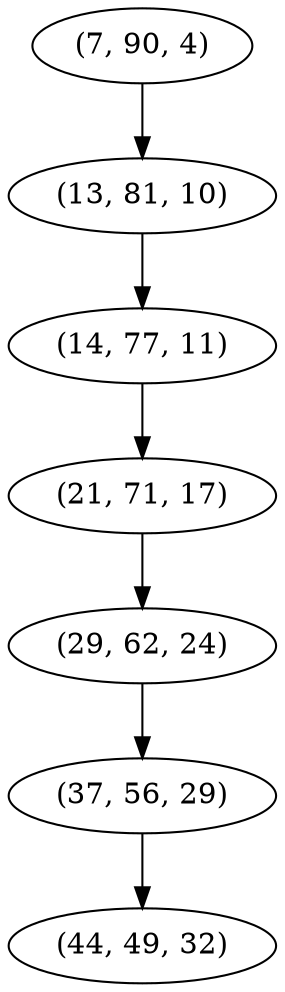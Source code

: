 digraph tree {
    "(7, 90, 4)";
    "(13, 81, 10)";
    "(14, 77, 11)";
    "(21, 71, 17)";
    "(29, 62, 24)";
    "(37, 56, 29)";
    "(44, 49, 32)";
    "(7, 90, 4)" -> "(13, 81, 10)";
    "(13, 81, 10)" -> "(14, 77, 11)";
    "(14, 77, 11)" -> "(21, 71, 17)";
    "(21, 71, 17)" -> "(29, 62, 24)";
    "(29, 62, 24)" -> "(37, 56, 29)";
    "(37, 56, 29)" -> "(44, 49, 32)";
}
